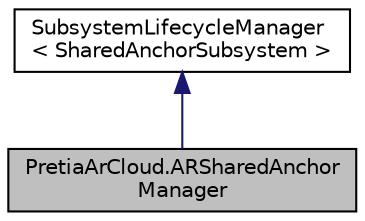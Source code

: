 digraph "PretiaArCloud.ARSharedAnchorManager"
{
 // LATEX_PDF_SIZE
  edge [fontname="Helvetica",fontsize="10",labelfontname="Helvetica",labelfontsize="10"];
  node [fontname="Helvetica",fontsize="10",shape=record];
  Node1 [label="PretiaArCloud.ARSharedAnchor\lManager",height=0.2,width=0.4,color="black", fillcolor="grey75", style="filled", fontcolor="black",tooltip=" "];
  Node2 -> Node1 [dir="back",color="midnightblue",fontsize="10",style="solid",fontname="Helvetica"];
  Node2 [label="SubsystemLifecycleManager\l\< SharedAnchorSubsystem \>",height=0.2,width=0.4,color="black", fillcolor="white", style="filled",URL="$classPretiaArCloud_1_1SubsystemLifecycleManager.html",tooltip=" "];
}
